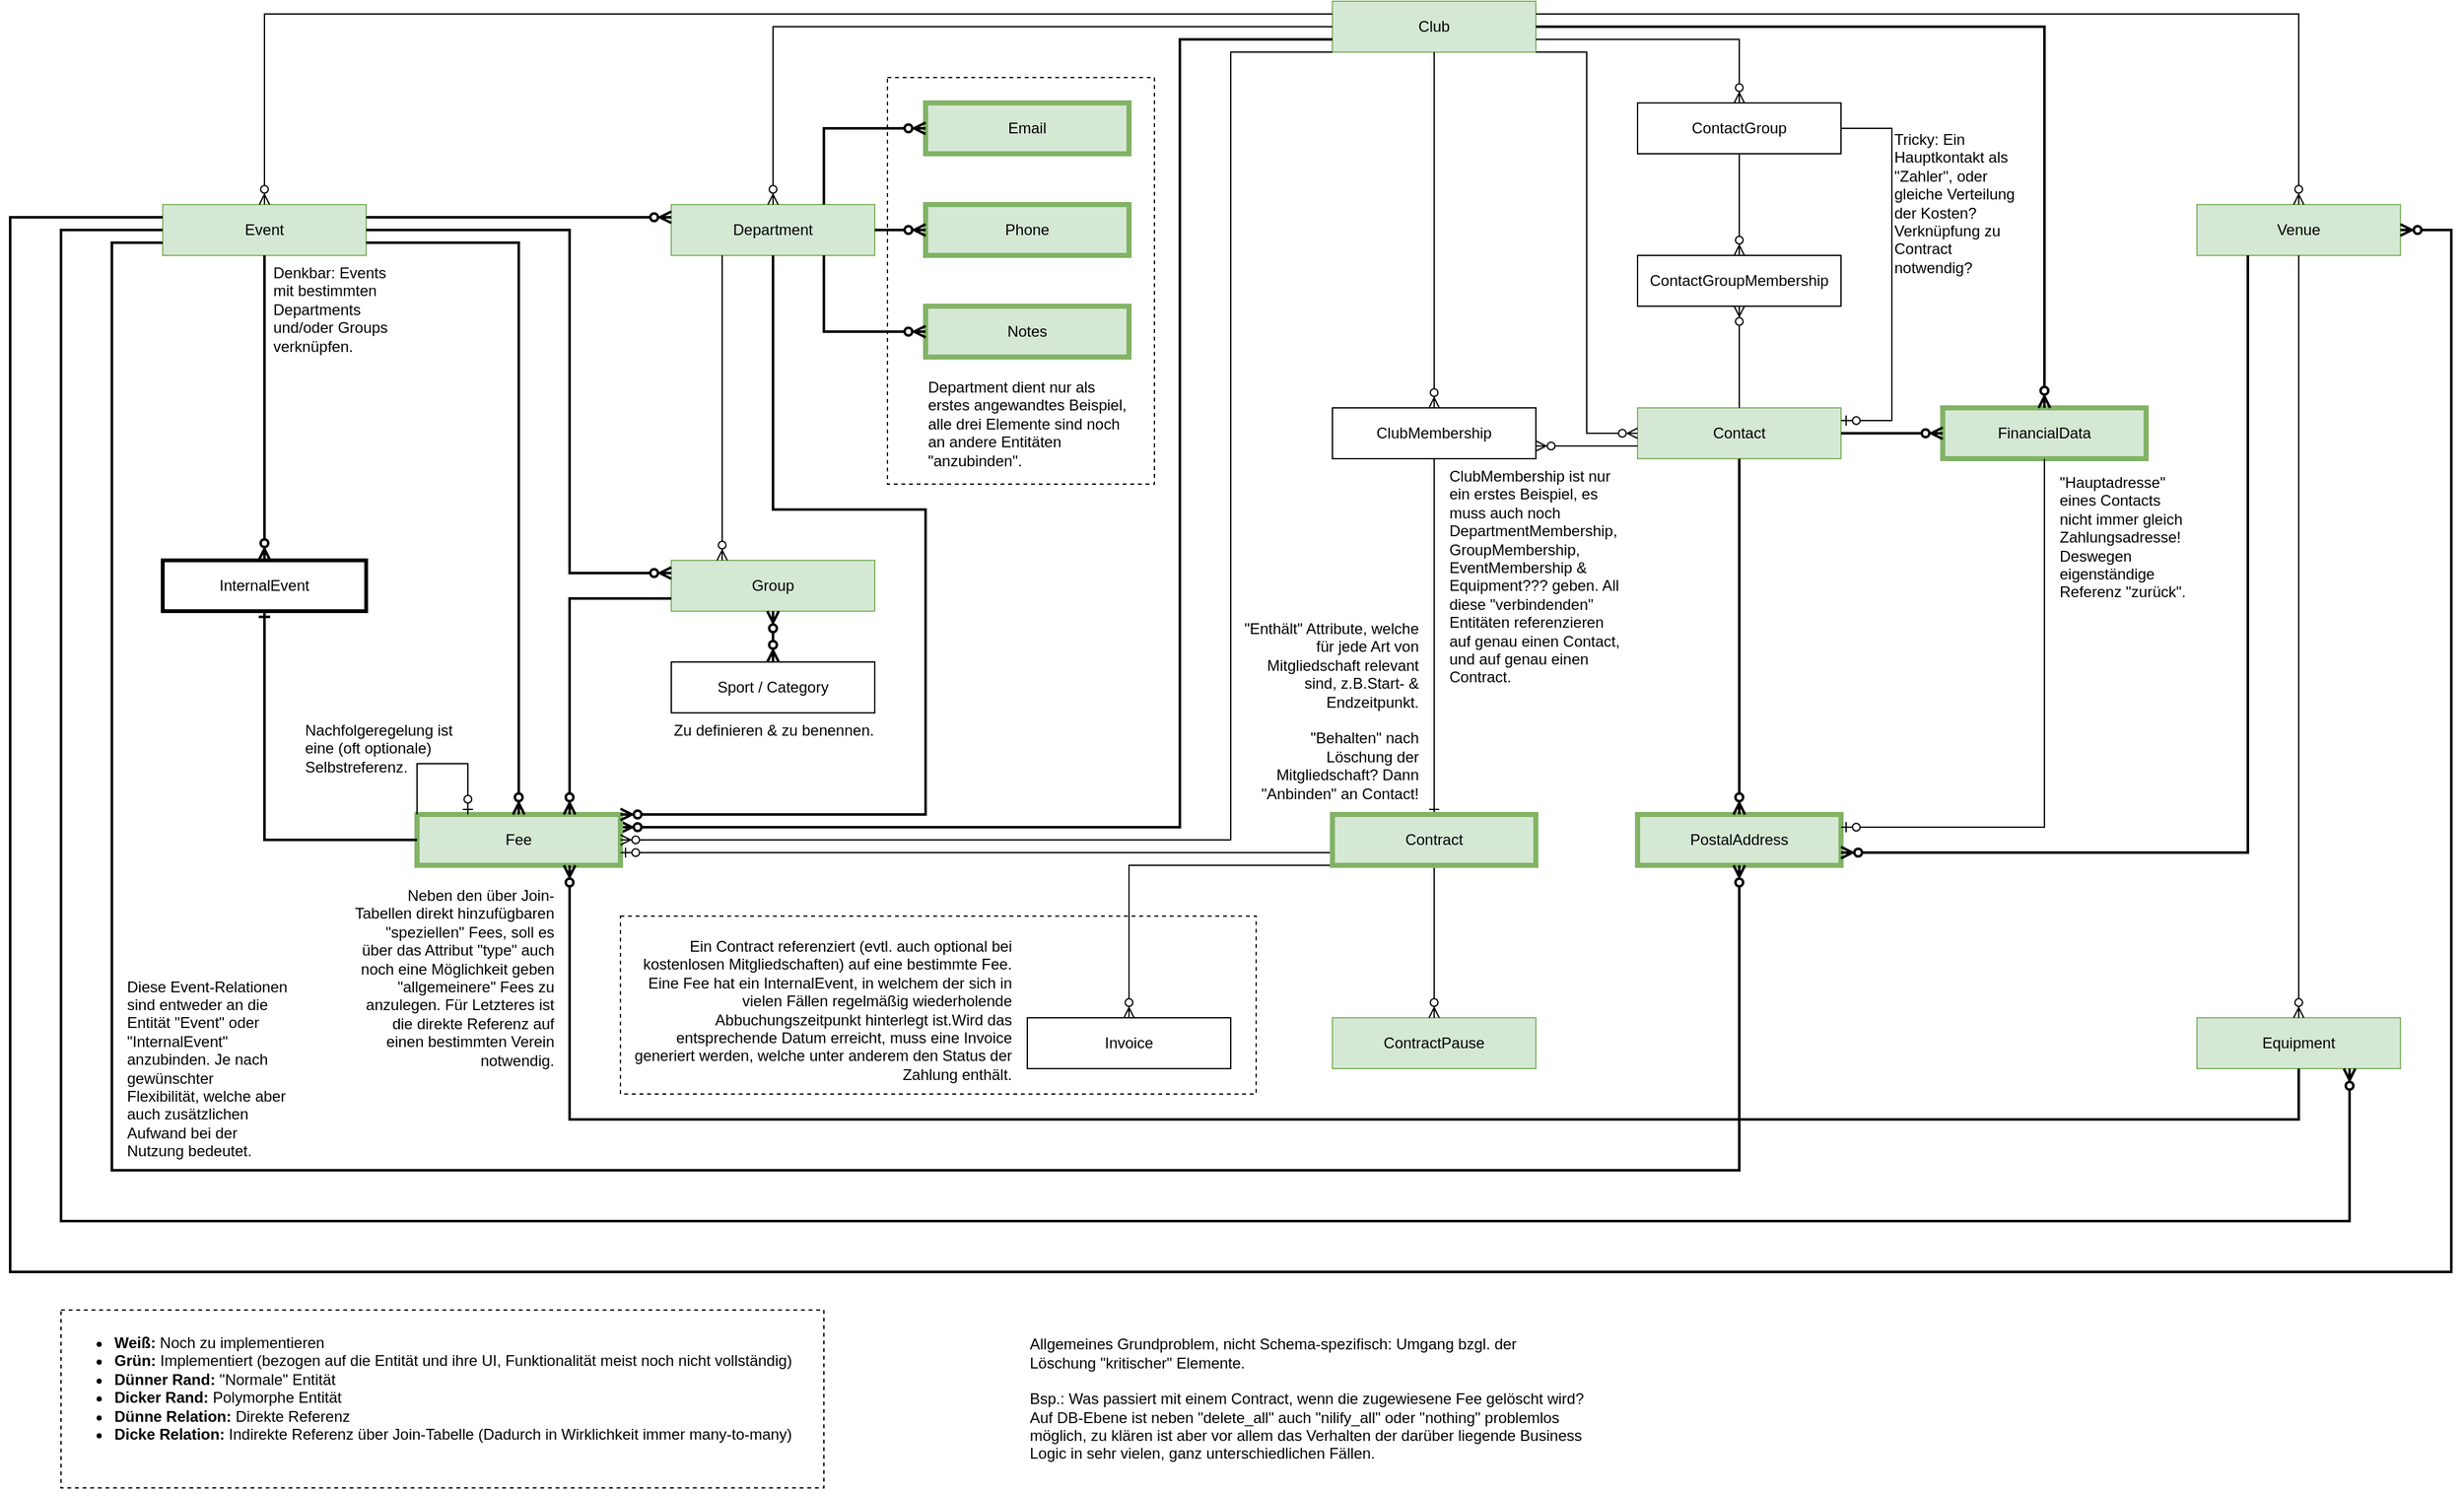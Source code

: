 <mxfile version="20.8.24" type="device"><diagram id="R2lEEEUBdFMjLlhIrx00" name="Page-1"><mxGraphModel dx="2008" dy="1126" grid="1" gridSize="10" guides="1" tooltips="1" connect="1" arrows="1" fold="1" page="1" pageScale="1" pageWidth="2000" pageHeight="1300" math="0" shadow="0" extFonts="Permanent Marker^https://fonts.googleapis.com/css?family=Permanent+Marker"><root><mxCell id="0"/><mxCell id="1" parent="0"/><mxCell id="adw1D3LjFgBgz48n_Hnk-4" value="" style="rounded=0;whiteSpace=wrap;html=1;strokeWidth=1;gradientColor=none;dashed=1;fillColor=none;" vertex="1" parent="1"><mxGeometry x="520" y="760" width="500" height="140" as="geometry"/></mxCell><mxCell id="j2Kdvqe0LNT8tcP4gKoA-37" value="" style="rounded=0;whiteSpace=wrap;html=1;strokeWidth=1;gradientColor=none;dashed=1;fillColor=none;" parent="1" vertex="1"><mxGeometry x="730" y="100" width="210" height="320" as="geometry"/></mxCell><mxCell id="ReGalP86B7sYJw_ER-IG-1" value="&lt;span&gt;Club&lt;/span&gt;" style="whiteSpace=wrap;html=1;align=center;fontStyle=0;fillColor=#d5e8d4;strokeColor=#82b366;" parent="1" vertex="1"><mxGeometry x="1080" y="40" width="160" height="40" as="geometry"/></mxCell><mxCell id="ReGalP86B7sYJw_ER-IG-2" value="&lt;span&gt;Department&lt;/span&gt;" style="whiteSpace=wrap;html=1;align=center;fontStyle=0;fillColor=#d5e8d4;strokeColor=#82b366;" parent="1" vertex="1"><mxGeometry x="560" y="200" width="160" height="40" as="geometry"/></mxCell><mxCell id="ReGalP86B7sYJw_ER-IG-3" value="&lt;span&gt;Group&lt;/span&gt;" style="whiteSpace=wrap;html=1;align=center;fontStyle=0;fillColor=#d5e8d4;strokeColor=#82b366;" parent="1" vertex="1"><mxGeometry x="560" y="480" width="160" height="40" as="geometry"/></mxCell><mxCell id="ReGalP86B7sYJw_ER-IG-5" value="Contact" style="whiteSpace=wrap;html=1;align=center;fontStyle=0;fillColor=#d5e8d4;strokeColor=#82b366;" parent="1" vertex="1"><mxGeometry x="1320" y="360" width="160" height="40" as="geometry"/></mxCell><mxCell id="ReGalP86B7sYJw_ER-IG-14" value="" style="fontSize=12;html=1;endArrow=ERzeroToMany;endFill=1;rounded=0;horizontal=1;entryX=0.5;entryY=0;entryDx=0;entryDy=0;exitX=0;exitY=0.5;exitDx=0;exitDy=0;" parent="1" source="ReGalP86B7sYJw_ER-IG-1" target="ReGalP86B7sYJw_ER-IG-2" edge="1"><mxGeometry width="100" height="100" relative="1" as="geometry"><mxPoint x="1330" y="250" as="sourcePoint"/><mxPoint x="1330" y="370" as="targetPoint"/><Array as="points"><mxPoint x="640" y="60"/></Array></mxGeometry></mxCell><mxCell id="ReGalP86B7sYJw_ER-IG-15" value="" style="fontSize=12;html=1;endArrow=ERzeroToMany;endFill=1;rounded=0;horizontal=1;entryX=0.25;entryY=0;entryDx=0;entryDy=0;exitX=0.25;exitY=1;exitDx=0;exitDy=0;" parent="1" source="ReGalP86B7sYJw_ER-IG-2" target="ReGalP86B7sYJw_ER-IG-3" edge="1"><mxGeometry width="100" height="100" relative="1" as="geometry"><mxPoint x="920" y="580" as="sourcePoint"/><mxPoint x="920" y="700" as="targetPoint"/></mxGeometry></mxCell><mxCell id="ReGalP86B7sYJw_ER-IG-16" value="Sport / Category" style="whiteSpace=wrap;html=1;align=center;fontStyle=0" parent="1" vertex="1"><mxGeometry x="560" y="560" width="160" height="40" as="geometry"/></mxCell><mxCell id="ReGalP86B7sYJw_ER-IG-20" value="&lt;div&gt;ContactGroupMembership&lt;/div&gt;" style="whiteSpace=wrap;html=1;align=center;fontStyle=0;strokeWidth=1;" parent="1" vertex="1"><mxGeometry x="1320" y="240" width="160" height="40" as="geometry"/></mxCell><mxCell id="ReGalP86B7sYJw_ER-IG-23" value="&lt;div&gt;Event&lt;/div&gt;" style="whiteSpace=wrap;html=1;align=center;fontStyle=0;fillColor=#d5e8d4;strokeColor=#82b366;" parent="1" vertex="1"><mxGeometry x="160" y="200" width="160" height="40" as="geometry"/></mxCell><mxCell id="ReGalP86B7sYJw_ER-IG-29" value="Venue" style="whiteSpace=wrap;html=1;align=center;fontStyle=0;fillColor=#d5e8d4;strokeColor=#82b366;" parent="1" vertex="1"><mxGeometry x="1760" y="200" width="160" height="40" as="geometry"/></mxCell><mxCell id="ReGalP86B7sYJw_ER-IG-31" value="" style="fontSize=12;html=1;endArrow=ERzeroToMany;endFill=1;rounded=0;horizontal=1;entryX=0.5;entryY=0;entryDx=0;entryDy=0;exitX=1;exitY=0.25;exitDx=0;exitDy=0;" parent="1" source="ReGalP86B7sYJw_ER-IG-1" target="ReGalP86B7sYJw_ER-IG-29" edge="1"><mxGeometry width="100" height="100" relative="1" as="geometry"><mxPoint x="1470" y="50" as="sourcePoint"/><mxPoint x="970" y="250" as="targetPoint"/><Array as="points"><mxPoint x="1840" y="50"/></Array></mxGeometry></mxCell><mxCell id="ReGalP86B7sYJw_ER-IG-32" value="Equipment" style="whiteSpace=wrap;html=1;align=center;fontStyle=0;fillColor=#d5e8d4;strokeColor=#82b366;" parent="1" vertex="1"><mxGeometry x="1760" y="840" width="160" height="40" as="geometry"/></mxCell><mxCell id="ReGalP86B7sYJw_ER-IG-33" value="" style="fontSize=12;html=1;endArrow=ERzeroToMany;endFill=1;rounded=0;horizontal=1;entryX=0.5;entryY=0;entryDx=0;entryDy=0;exitX=0.5;exitY=1;exitDx=0;exitDy=0;" parent="1" source="ReGalP86B7sYJw_ER-IG-29" target="ReGalP86B7sYJw_ER-IG-32" edge="1"><mxGeometry width="100" height="100" relative="1" as="geometry"><mxPoint x="2840" y="180" as="sourcePoint"/><mxPoint x="2520" y="180" as="targetPoint"/></mxGeometry></mxCell><mxCell id="j2Kdvqe0LNT8tcP4gKoA-1" value="" style="fontSize=12;html=1;endArrow=ERzeroToMany;endFill=1;rounded=0;horizontal=1;entryX=0.5;entryY=0;entryDx=0;entryDy=0;exitX=0;exitY=0.25;exitDx=0;exitDy=0;" parent="1" source="ReGalP86B7sYJw_ER-IG-1" target="ReGalP86B7sYJw_ER-IG-23" edge="1"><mxGeometry width="100" height="100" relative="1" as="geometry"><mxPoint x="690" y="80" as="sourcePoint"/><mxPoint x="530" y="410" as="targetPoint"/><Array as="points"><mxPoint x="240" y="50"/></Array></mxGeometry></mxCell><mxCell id="j2Kdvqe0LNT8tcP4gKoA-2" value="&lt;div&gt;PostalAddress&lt;/div&gt;" style="whiteSpace=wrap;html=1;align=center;fontStyle=0;fillColor=#d5e8d4;strokeColor=#82b366;gradientColor=none;strokeWidth=4;" parent="1" vertex="1"><mxGeometry x="1320" y="680" width="160" height="40" as="geometry"/></mxCell><mxCell id="j2Kdvqe0LNT8tcP4gKoA-3" value="" style="fontSize=12;html=1;endArrow=ERzeroToMany;endFill=1;rounded=0;horizontal=1;entryX=0.5;entryY=0;entryDx=0;entryDy=0;exitX=0.5;exitY=1;exitDx=0;exitDy=0;strokeWidth=2;" parent="1" source="ReGalP86B7sYJw_ER-IG-5" target="j2Kdvqe0LNT8tcP4gKoA-2" edge="1"><mxGeometry width="100" height="100" relative="1" as="geometry"><mxPoint x="1860" y="570" as="sourcePoint"/><mxPoint x="1860" y="690" as="targetPoint"/></mxGeometry></mxCell><mxCell id="j2Kdvqe0LNT8tcP4gKoA-4" value="" style="fontSize=12;html=1;endArrow=ERzeroToMany;endFill=1;rounded=0;horizontal=1;entryX=0;entryY=0.5;entryDx=0;entryDy=0;exitX=1;exitY=1;exitDx=0;exitDy=0;" parent="1" source="ReGalP86B7sYJw_ER-IG-1" target="ReGalP86B7sYJw_ER-IG-5" edge="1"><mxGeometry width="100" height="100" relative="1" as="geometry"><mxPoint x="1470" y="70" as="sourcePoint"/><mxPoint x="1800" y="210" as="targetPoint"/><Array as="points"><mxPoint x="1280" y="80"/><mxPoint x="1280" y="380"/></Array></mxGeometry></mxCell><mxCell id="j2Kdvqe0LNT8tcP4gKoA-6" value="" style="fontSize=12;html=1;endArrow=ERzeroToMany;endFill=1;rounded=0;horizontal=1;entryX=1;entryY=0.75;entryDx=0;entryDy=0;exitX=0.25;exitY=1;exitDx=0;exitDy=0;strokeWidth=2;" parent="1" source="ReGalP86B7sYJw_ER-IG-29" target="j2Kdvqe0LNT8tcP4gKoA-2" edge="1"><mxGeometry width="100" height="100" relative="1" as="geometry"><mxPoint x="2000" y="410" as="sourcePoint"/><mxPoint x="1560" y="710" as="targetPoint"/><Array as="points"><mxPoint x="1800" y="710"/></Array></mxGeometry></mxCell><mxCell id="j2Kdvqe0LNT8tcP4gKoA-7" value="FinancialData" style="whiteSpace=wrap;html=1;align=center;fontStyle=0;fillColor=#d5e8d4;strokeColor=#82b366;gradientColor=none;strokeWidth=4;" parent="1" vertex="1"><mxGeometry x="1560" y="360" width="160" height="40" as="geometry"/></mxCell><mxCell id="j2Kdvqe0LNT8tcP4gKoA-8" value="" style="fontSize=12;html=1;endArrow=ERzeroToMany;endFill=1;rounded=0;horizontal=1;entryX=0;entryY=0.5;entryDx=0;entryDy=0;exitX=1;exitY=0.5;exitDx=0;exitDy=0;strokeWidth=2;" parent="1" source="ReGalP86B7sYJw_ER-IG-5" target="j2Kdvqe0LNT8tcP4gKoA-7" edge="1"><mxGeometry width="100" height="100" relative="1" as="geometry"><mxPoint x="1970" y="210" as="sourcePoint"/><mxPoint x="1970" y="530" as="targetPoint"/></mxGeometry></mxCell><mxCell id="j2Kdvqe0LNT8tcP4gKoA-9" value="" style="fontSize=12;html=1;endArrow=ERzeroToMany;endFill=1;rounded=0;horizontal=1;exitX=1;exitY=0.5;exitDx=0;exitDy=0;strokeWidth=2;entryX=0.5;entryY=0;entryDx=0;entryDy=0;" parent="1" source="ReGalP86B7sYJw_ER-IG-1" target="j2Kdvqe0LNT8tcP4gKoA-7" edge="1"><mxGeometry width="100" height="100" relative="1" as="geometry"><mxPoint x="1200" y="410" as="sourcePoint"/><mxPoint x="1930" y="140" as="targetPoint"/><Array as="points"><mxPoint x="1640" y="60"/></Array></mxGeometry></mxCell><mxCell id="j2Kdvqe0LNT8tcP4gKoA-10" value="" style="fontSize=12;html=1;endArrow=ERzeroToOne;endFill=1;rounded=0;entryX=1;entryY=0.25;entryDx=0;entryDy=0;exitX=0.5;exitY=1;exitDx=0;exitDy=0;" parent="1" source="j2Kdvqe0LNT8tcP4gKoA-7" target="j2Kdvqe0LNT8tcP4gKoA-2" edge="1"><mxGeometry width="100" height="100" relative="1" as="geometry"><mxPoint x="1360" y="490" as="sourcePoint"/><mxPoint x="1560" y="690" as="targetPoint"/><Array as="points"><mxPoint x="1640" y="690"/></Array></mxGeometry></mxCell><mxCell id="j2Kdvqe0LNT8tcP4gKoA-13" value="&lt;div&gt;InternalEvent&lt;/div&gt;" style="whiteSpace=wrap;html=1;align=center;fontStyle=0;strokeWidth=3;" parent="1" vertex="1"><mxGeometry x="160" y="480" width="160" height="40" as="geometry"/></mxCell><mxCell id="j2Kdvqe0LNT8tcP4gKoA-14" value="" style="fontSize=12;html=1;endArrow=ERzeroToMany;endFill=1;rounded=0;horizontal=1;entryX=0.5;entryY=0;entryDx=0;entryDy=0;exitX=0.5;exitY=1;exitDx=0;exitDy=0;strokeWidth=2;startArrow=none;startFill=0;" parent="1" source="ReGalP86B7sYJw_ER-IG-23" target="j2Kdvqe0LNT8tcP4gKoA-13" edge="1"><mxGeometry width="100" height="100" relative="1" as="geometry"><mxPoint x="570" y="250" as="sourcePoint"/><mxPoint x="570" y="810" as="targetPoint"/></mxGeometry></mxCell><mxCell id="j2Kdvqe0LNT8tcP4gKoA-15" value="" style="fontSize=12;html=1;endArrow=ERzeroToMany;endFill=1;rounded=0;horizontal=1;exitX=0;exitY=0.75;exitDx=0;exitDy=0;entryX=1;entryY=0.25;entryDx=0;entryDy=0;strokeWidth=2;" parent="1" source="ReGalP86B7sYJw_ER-IG-1" target="j2Kdvqe0LNT8tcP4gKoA-16" edge="1"><mxGeometry width="100" height="100" relative="1" as="geometry"><mxPoint x="520" y="150" as="sourcePoint"/><mxPoint x="480" y="290" as="targetPoint"/><Array as="points"><mxPoint x="960" y="70"/><mxPoint x="960" y="690"/></Array></mxGeometry></mxCell><mxCell id="j2Kdvqe0LNT8tcP4gKoA-16" value="Fee" style="whiteSpace=wrap;html=1;align=center;fontStyle=0;fillColor=#d5e8d4;strokeColor=#82b366;gradientColor=none;strokeWidth=4;" parent="1" vertex="1"><mxGeometry x="360" y="680" width="160" height="40" as="geometry"/></mxCell><mxCell id="j2Kdvqe0LNT8tcP4gKoA-17" value="" style="fontSize=12;html=1;endArrow=ERzeroToMany;endFill=1;rounded=0;horizontal=1;exitX=0.5;exitY=1;exitDx=0;exitDy=0;strokeWidth=2;entryX=1;entryY=0;entryDx=0;entryDy=0;" parent="1" source="ReGalP86B7sYJw_ER-IG-2" target="j2Kdvqe0LNT8tcP4gKoA-16" edge="1"><mxGeometry width="100" height="100" relative="1" as="geometry"><mxPoint x="730" y="70" as="sourcePoint"/><mxPoint x="480" y="600" as="targetPoint"/><Array as="points"><mxPoint x="640" y="440"/><mxPoint x="760" y="440"/><mxPoint x="760" y="680"/></Array></mxGeometry></mxCell><mxCell id="j2Kdvqe0LNT8tcP4gKoA-18" value="" style="fontSize=12;html=1;endArrow=ERzeroToMany;endFill=1;rounded=0;horizontal=1;exitX=1;exitY=0.75;exitDx=0;exitDy=0;entryX=0.5;entryY=0;entryDx=0;entryDy=0;strokeWidth=2;" parent="1" source="ReGalP86B7sYJw_ER-IG-23" target="j2Kdvqe0LNT8tcP4gKoA-16" edge="1"><mxGeometry width="100" height="100" relative="1" as="geometry"><mxPoint x="360" y="220" as="sourcePoint"/><mxPoint x="400" y="350" as="targetPoint"/><Array as="points"><mxPoint x="440" y="230"/></Array></mxGeometry></mxCell><mxCell id="j2Kdvqe0LNT8tcP4gKoA-19" value="" style="fontSize=12;html=1;endArrow=ERzeroToMany;endFill=1;rounded=0;horizontal=1;exitX=0.5;exitY=1;exitDx=0;exitDy=0;strokeWidth=2;entryX=0.75;entryY=1;entryDx=0;entryDy=0;" parent="1" source="ReGalP86B7sYJw_ER-IG-32" target="j2Kdvqe0LNT8tcP4gKoA-16" edge="1"><mxGeometry width="100" height="100" relative="1" as="geometry"><mxPoint x="930" y="860" as="sourcePoint"/><mxPoint x="460" y="620" as="targetPoint"/><Array as="points"><mxPoint x="1840" y="920"/><mxPoint x="480" y="920"/></Array></mxGeometry></mxCell><mxCell id="j2Kdvqe0LNT8tcP4gKoA-20" value="" style="fontSize=12;html=1;endArrow=ERone;endFill=1;rounded=0;strokeWidth=2;exitX=0;exitY=0.5;exitDx=0;exitDy=0;entryX=0.5;entryY=1;entryDx=0;entryDy=0;" parent="1" source="j2Kdvqe0LNT8tcP4gKoA-16" target="j2Kdvqe0LNT8tcP4gKoA-13" edge="1"><mxGeometry width="100" height="100" relative="1" as="geometry"><mxPoint x="340" y="660" as="sourcePoint"/><mxPoint x="230" y="460" as="targetPoint"/><Array as="points"><mxPoint x="240" y="700"/></Array></mxGeometry></mxCell><mxCell id="j2Kdvqe0LNT8tcP4gKoA-22" value="&lt;div&gt;Phone&lt;/div&gt;" style="whiteSpace=wrap;html=1;align=center;fontStyle=0;fillColor=#d5e8d4;strokeColor=#82b366;gradientColor=none;strokeWidth=4;" parent="1" vertex="1"><mxGeometry x="760" y="200" width="160" height="40" as="geometry"/></mxCell><mxCell id="j2Kdvqe0LNT8tcP4gKoA-23" value="Email" style="whiteSpace=wrap;html=1;align=center;fontStyle=0;fillColor=#d5e8d4;strokeColor=#82b366;gradientColor=none;strokeWidth=4;" parent="1" vertex="1"><mxGeometry x="760" y="120" width="160" height="40" as="geometry"/></mxCell><mxCell id="j2Kdvqe0LNT8tcP4gKoA-24" value="Notes" style="whiteSpace=wrap;html=1;align=center;fontStyle=0;fillColor=#d5e8d4;strokeColor=#82b366;gradientColor=none;strokeWidth=4;" parent="1" vertex="1"><mxGeometry x="760" y="280" width="160" height="40" as="geometry"/></mxCell><mxCell id="j2Kdvqe0LNT8tcP4gKoA-25" value="Invoice" style="whiteSpace=wrap;html=1;align=center;fontStyle=0" parent="1" vertex="1"><mxGeometry x="840" y="840" width="160" height="40" as="geometry"/></mxCell><mxCell id="j2Kdvqe0LNT8tcP4gKoA-26" value="" style="fontSize=12;html=1;endArrow=ERzeroToMany;endFill=1;rounded=0;horizontal=1;exitX=0.75;exitY=0;exitDx=0;exitDy=0;entryX=0;entryY=0.5;entryDx=0;entryDy=0;strokeWidth=2;" parent="1" source="ReGalP86B7sYJw_ER-IG-2" target="j2Kdvqe0LNT8tcP4gKoA-23" edge="1"><mxGeometry width="100" height="100" relative="1" as="geometry"><mxPoint x="880" y="380" as="sourcePoint"/><mxPoint x="840" y="520" as="targetPoint"/><Array as="points"><mxPoint x="680" y="140"/></Array></mxGeometry></mxCell><mxCell id="j2Kdvqe0LNT8tcP4gKoA-27" value="" style="fontSize=12;html=1;endArrow=ERzeroToMany;endFill=1;rounded=0;horizontal=1;exitX=1;exitY=0.5;exitDx=0;exitDy=0;entryX=0;entryY=0.5;entryDx=0;entryDy=0;strokeWidth=2;" parent="1" source="ReGalP86B7sYJw_ER-IG-2" target="j2Kdvqe0LNT8tcP4gKoA-22" edge="1"><mxGeometry width="100" height="100" relative="1" as="geometry"><mxPoint x="690" y="210" as="sourcePoint"/><mxPoint x="770" y="150" as="targetPoint"/></mxGeometry></mxCell><mxCell id="j2Kdvqe0LNT8tcP4gKoA-28" value="" style="fontSize=12;html=1;endArrow=ERzeroToMany;endFill=1;rounded=0;horizontal=1;exitX=0.75;exitY=1;exitDx=0;exitDy=0;entryX=0;entryY=0.5;entryDx=0;entryDy=0;strokeWidth=2;" parent="1" source="ReGalP86B7sYJw_ER-IG-2" target="j2Kdvqe0LNT8tcP4gKoA-24" edge="1"><mxGeometry width="100" height="100" relative="1" as="geometry"><mxPoint x="670" y="390" as="sourcePoint"/><mxPoint x="750" y="330" as="targetPoint"/><Array as="points"><mxPoint x="680" y="300"/></Array></mxGeometry></mxCell><mxCell id="j2Kdvqe0LNT8tcP4gKoA-29" value="" style="fontSize=12;html=1;endArrow=ERzeroToMany;endFill=1;rounded=0;horizontal=1;entryX=0.5;entryY=0;entryDx=0;entryDy=0;exitX=0;exitY=1;exitDx=0;exitDy=0;" parent="1" source="ReGalP86B7sYJw_ER-IG-40" target="j2Kdvqe0LNT8tcP4gKoA-25" edge="1"><mxGeometry width="100" height="100" relative="1" as="geometry"><mxPoint x="870" y="740" as="sourcePoint"/><mxPoint x="1430" y="1190" as="targetPoint"/><Array as="points"><mxPoint x="920" y="720"/></Array></mxGeometry></mxCell><mxCell id="j2Kdvqe0LNT8tcP4gKoA-30" value="&lt;div&gt;ClubMembership&lt;/div&gt;" style="whiteSpace=wrap;html=1;align=center;fontStyle=0" parent="1" vertex="1"><mxGeometry x="1080" y="360" width="160" height="40" as="geometry"/></mxCell><mxCell id="j2Kdvqe0LNT8tcP4gKoA-32" value="" style="fontSize=12;html=1;endArrow=ERzeroToMany;endFill=1;rounded=0;horizontal=1;entryX=0.5;entryY=0;entryDx=0;entryDy=0;exitX=0.5;exitY=1;exitDx=0;exitDy=0;" parent="1" source="ReGalP86B7sYJw_ER-IG-1" target="j2Kdvqe0LNT8tcP4gKoA-30" edge="1"><mxGeometry width="100" height="100" relative="1" as="geometry"><mxPoint x="1180" y="160" as="sourcePoint"/><mxPoint x="1340" y="290" as="targetPoint"/></mxGeometry></mxCell><mxCell id="j2Kdvqe0LNT8tcP4gKoA-33" value="" style="fontSize=12;html=1;endArrow=ERzeroToMany;endFill=1;rounded=0;horizontal=1;exitX=0;exitY=0.75;exitDx=0;exitDy=0;entryX=1;entryY=0.75;entryDx=0;entryDy=0;" parent="1" source="ReGalP86B7sYJw_ER-IG-5" target="j2Kdvqe0LNT8tcP4gKoA-30" edge="1"><mxGeometry width="100" height="100" relative="1" as="geometry"><mxPoint x="1360" y="390" as="sourcePoint"/><mxPoint x="1260" y="230" as="targetPoint"/></mxGeometry></mxCell><mxCell id="j2Kdvqe0LNT8tcP4gKoA-35" value="" style="fontSize=12;html=1;endArrow=ERzeroToOne;endFill=1;rounded=0;strokeWidth=1;entryX=1;entryY=0.75;entryDx=0;entryDy=0;exitX=0;exitY=0.75;exitDx=0;exitDy=0;" parent="1" source="ReGalP86B7sYJw_ER-IG-40" target="j2Kdvqe0LNT8tcP4gKoA-16" edge="1"><mxGeometry width="100" height="100" relative="1" as="geometry"><mxPoint x="900" y="960" as="sourcePoint"/><mxPoint x="560" y="700" as="targetPoint"/></mxGeometry></mxCell><mxCell id="j2Kdvqe0LNT8tcP4gKoA-38" value="Department dient nur als erstes angewandtes Beispiel, alle drei Elemente sind noch an andere Entitäten &quot;anzubinden&quot;." style="text;html=1;strokeColor=none;fillColor=none;align=left;verticalAlign=top;whiteSpace=wrap;rounded=0;" parent="1" vertex="1"><mxGeometry x="760" y="330" width="160" height="80" as="geometry"/></mxCell><mxCell id="j2Kdvqe0LNT8tcP4gKoA-40" value="" style="fontSize=12;html=1;endArrow=ERone;endFill=1;rounded=0;strokeWidth=1;exitX=0.5;exitY=1;exitDx=0;exitDy=0;entryX=0.5;entryY=0;entryDx=0;entryDy=0;" parent="1" source="j2Kdvqe0LNT8tcP4gKoA-30" target="ReGalP86B7sYJw_ER-IG-40" edge="1"><mxGeometry width="100" height="100" relative="1" as="geometry"><mxPoint x="1090" y="480" as="sourcePoint"/><mxPoint x="1140" y="470" as="targetPoint"/></mxGeometry></mxCell><mxCell id="j2Kdvqe0LNT8tcP4gKoA-42" value="&lt;div&gt;ContactGroup&lt;/div&gt;" style="whiteSpace=wrap;html=1;align=center;fontStyle=0;strokeWidth=1;" parent="1" vertex="1"><mxGeometry x="1320" y="120" width="160" height="40" as="geometry"/></mxCell><mxCell id="j2Kdvqe0LNT8tcP4gKoA-43" value="" style="fontSize=12;html=1;endArrow=ERzeroToMany;endFill=1;rounded=0;horizontal=1;entryX=0.5;entryY=1;entryDx=0;entryDy=0;exitX=0.5;exitY=0;exitDx=0;exitDy=0;" parent="1" source="ReGalP86B7sYJw_ER-IG-5" target="ReGalP86B7sYJw_ER-IG-20" edge="1"><mxGeometry width="100" height="100" relative="1" as="geometry"><mxPoint x="1930" y="230" as="sourcePoint"/><mxPoint x="2020" y="450" as="targetPoint"/></mxGeometry></mxCell><mxCell id="j2Kdvqe0LNT8tcP4gKoA-44" value="" style="fontSize=12;html=1;endArrow=ERzeroToMany;endFill=1;rounded=0;horizontal=1;entryX=0.5;entryY=0;entryDx=0;entryDy=0;exitX=0.5;exitY=1;exitDx=0;exitDy=0;" parent="1" source="j2Kdvqe0LNT8tcP4gKoA-42" target="ReGalP86B7sYJw_ER-IG-20" edge="1"><mxGeometry width="100" height="100" relative="1" as="geometry"><mxPoint x="1470" y="470" as="sourcePoint"/><mxPoint x="1510" y="600" as="targetPoint"/></mxGeometry></mxCell><mxCell id="j2Kdvqe0LNT8tcP4gKoA-47" value="ClubMembership ist nur ein erstes Beispiel, es muss auch noch DepartmentMembership, GroupMembership, EventMembership &amp;amp; Equipment??? geben. All diese &quot;verbindenden&quot; Entitäten referenzieren auf genau einen Contact, und auf genau einen Contract." style="text;html=1;strokeColor=none;fillColor=none;align=left;verticalAlign=top;whiteSpace=wrap;rounded=0;" parent="1" vertex="1"><mxGeometry x="1170" y="400" width="140" height="190" as="geometry"/></mxCell><mxCell id="j2Kdvqe0LNT8tcP4gKoA-48" value="" style="fontSize=12;html=1;endArrow=ERzeroToMany;endFill=0;rounded=0;strokeWidth=2;entryX=1;entryY=0.5;entryDx=0;entryDy=0;exitX=0;exitY=0.25;exitDx=0;exitDy=0;" parent="1" source="ReGalP86B7sYJw_ER-IG-23" target="ReGalP86B7sYJw_ER-IG-29" edge="1"><mxGeometry width="100" height="100" relative="1" as="geometry"><mxPoint x="121" y="80" as="sourcePoint"/><mxPoint x="420" y="820" as="targetPoint"/><Array as="points"><mxPoint x="40" y="210"/><mxPoint x="40" y="1040"/><mxPoint x="1960" y="1040"/><mxPoint x="1960" y="220"/></Array></mxGeometry></mxCell><mxCell id="j2Kdvqe0LNT8tcP4gKoA-49" value="" style="fontSize=12;html=1;endArrow=ERzeroToMany;endFill=0;rounded=0;strokeWidth=2;entryX=0.75;entryY=1;entryDx=0;entryDy=0;exitX=0;exitY=0.5;exitDx=0;exitDy=0;" parent="1" source="ReGalP86B7sYJw_ER-IG-23" target="ReGalP86B7sYJw_ER-IG-32" edge="1"><mxGeometry width="100" height="100" relative="1" as="geometry"><mxPoint x="170" y="220" as="sourcePoint"/><mxPoint x="1930" y="230" as="targetPoint"/><Array as="points"><mxPoint x="80" y="220"/><mxPoint x="80" y="1000"/><mxPoint x="1880" y="1000"/></Array></mxGeometry></mxCell><mxCell id="j2Kdvqe0LNT8tcP4gKoA-50" value="" style="fontSize=12;html=1;endArrow=ERzeroToMany;endFill=1;rounded=0;horizontal=1;exitX=0.5;exitY=1;exitDx=0;exitDy=0;entryX=0.5;entryY=0;entryDx=0;entryDy=0;strokeWidth=2;startArrow=ERzeroToMany;startFill=0;" parent="1" source="ReGalP86B7sYJw_ER-IG-3" target="ReGalP86B7sYJw_ER-IG-16" edge="1"><mxGeometry width="100" height="100" relative="1" as="geometry"><mxPoint x="760" y="450" as="sourcePoint"/><mxPoint x="800" y="450" as="targetPoint"/></mxGeometry></mxCell><mxCell id="j2Kdvqe0LNT8tcP4gKoA-53" value="Zu definieren &amp;amp; zu benennen." style="text;html=1;strokeColor=none;fillColor=none;align=left;verticalAlign=top;whiteSpace=wrap;rounded=0;" parent="1" vertex="1"><mxGeometry x="560" y="600" width="160" height="30" as="geometry"/></mxCell><mxCell id="j2Kdvqe0LNT8tcP4gKoA-54" value="Neben den über Join-Tabellen direkt hinzufügbaren &quot;speziellen&quot; Fees, soll es über das Attribut &quot;type&quot; auch noch eine Möglichkeit geben &quot;allgemeinere&quot; Fees zu anzulegen. Für Letzteres ist die direkte Referenz auf einen bestimmten Verein notwendig." style="text;html=1;strokeColor=none;fillColor=none;align=right;verticalAlign=top;whiteSpace=wrap;rounded=0;" parent="1" vertex="1"><mxGeometry x="310" y="730" width="160" height="160" as="geometry"/></mxCell><mxCell id="j2Kdvqe0LNT8tcP4gKoA-55" value="&lt;div&gt;Ein Contract referenziert (evtl. auch optional bei kostenlosen Mitgliedschaften) auf eine bestimmte Fee. Eine Fee hat ein InternalEvent, in welchem der sich in vielen Fällen regelmäßig wiederholende Abbuchungszeitpunkt hinterlegt ist.Wird das entsprechende Datum erreicht, muss eine Invoice generiert werden, welche unter anderem den Status der Zahlung enthält.&lt;/div&gt;" style="text;html=1;strokeColor=none;fillColor=none;align=right;verticalAlign=top;whiteSpace=wrap;rounded=0;" parent="1" vertex="1"><mxGeometry x="530" y="770" width="300" height="120" as="geometry"/></mxCell><mxCell id="j2Kdvqe0LNT8tcP4gKoA-56" value="&lt;div&gt;&quot;Enthält&quot; Attribute, welche für jede Art von Mitgliedschaft relevant sind, z.B.Start- &amp;amp; Endzeitpunkt.&lt;/div&gt;&lt;div&gt;&lt;br&gt;&lt;/div&gt;&lt;div&gt;&quot;Behalten&quot; nach Löschung der Mitgliedschaft? Dann &quot;Anbinden&quot; an Contact!&lt;br&gt;&lt;/div&gt;" style="text;html=1;strokeColor=none;fillColor=none;align=right;verticalAlign=top;whiteSpace=wrap;rounded=0;" parent="1" vertex="1"><mxGeometry x="1010" y="520" width="140" height="150" as="geometry"/></mxCell><mxCell id="j2Kdvqe0LNT8tcP4gKoA-60" value="" style="fontSize=12;html=1;endArrow=ERzeroToMany;endFill=1;rounded=0;horizontal=1;entryX=1;entryY=0.5;entryDx=0;entryDy=0;exitX=0;exitY=1;exitDx=0;exitDy=0;" parent="1" source="ReGalP86B7sYJw_ER-IG-1" target="j2Kdvqe0LNT8tcP4gKoA-16" edge="1"><mxGeometry width="100" height="100" relative="1" as="geometry"><mxPoint x="840" y="470" as="sourcePoint"/><mxPoint x="480" y="590" as="targetPoint"/><Array as="points"><mxPoint x="1000" y="80"/><mxPoint x="1000" y="700"/></Array></mxGeometry></mxCell><mxCell id="j2Kdvqe0LNT8tcP4gKoA-61" value="" style="fontSize=12;html=1;endArrow=ERzeroToMany;endFill=1;rounded=0;horizontal=1;exitX=0;exitY=0.75;exitDx=0;exitDy=0;strokeWidth=2;entryX=0.75;entryY=0;entryDx=0;entryDy=0;" parent="1" source="ReGalP86B7sYJw_ER-IG-3" target="j2Kdvqe0LNT8tcP4gKoA-16" edge="1"><mxGeometry width="100" height="100" relative="1" as="geometry"><mxPoint x="570" y="230" as="sourcePoint"/><mxPoint x="620" y="650" as="targetPoint"/><Array as="points"><mxPoint x="480" y="510"/></Array></mxGeometry></mxCell><mxCell id="j2Kdvqe0LNT8tcP4gKoA-62" value="&lt;ul&gt;&lt;li&gt;&lt;b&gt;Weiß:&lt;/b&gt; Noch zu implementieren&lt;br&gt;&lt;/li&gt;&lt;li&gt;&lt;b&gt;Grün:&lt;/b&gt; Implementiert (bezogen auf die Entität und ihre UI, Funktionalität meist noch nicht vollständig)&lt;br&gt;&lt;/li&gt;&lt;li&gt;&lt;b&gt;Dünner Rand:&lt;/b&gt; &quot;Normale&quot; Entität&lt;/li&gt;&lt;li&gt;&lt;b&gt;Dicker Rand:&lt;/b&gt; Polymorphe Entität&lt;br&gt;&lt;/li&gt;&lt;li&gt;&lt;b&gt;Dünne Relation:&lt;/b&gt; Direkte Referenz&lt;/li&gt;&lt;li&gt;&lt;b&gt;Dicke Relation:&lt;/b&gt; Indirekte Referenz über Join-Tabelle (Dadurch in Wirklichkeit immer many-to-many)&lt;/li&gt;&lt;/ul&gt;" style="text;strokeColor=default;fillColor=none;html=1;whiteSpace=wrap;verticalAlign=top;overflow=hidden;dashed=1;" parent="1" vertex="1"><mxGeometry x="80" y="1070" width="600" height="140" as="geometry"/></mxCell><mxCell id="j2Kdvqe0LNT8tcP4gKoA-63" value="Diese Event-Relationen sind entweder an die Entität &quot;Event&quot; oder &quot;InternalEvent&quot; anzubinden. Je nach gewünschter Flexibilität, welche aber auch zusätzlichen Aufwand bei der Nutzung bedeutet." style="text;html=1;strokeColor=none;fillColor=none;align=left;verticalAlign=middle;whiteSpace=wrap;rounded=0;" parent="1" vertex="1"><mxGeometry x="130" y="860" width="130" height="40" as="geometry"/></mxCell><mxCell id="j2Kdvqe0LNT8tcP4gKoA-65" value="" style="fontSize=12;html=1;endArrow=ERzeroToOne;endFill=1;rounded=0;entryX=1;entryY=0.25;entryDx=0;entryDy=0;exitX=1;exitY=0.5;exitDx=0;exitDy=0;" parent="1" source="j2Kdvqe0LNT8tcP4gKoA-42" target="ReGalP86B7sYJw_ER-IG-5" edge="1"><mxGeometry width="100" height="100" relative="1" as="geometry"><mxPoint x="2140" y="410" as="sourcePoint"/><mxPoint x="1900" y="700" as="targetPoint"/><Array as="points"><mxPoint x="1520" y="140"/><mxPoint x="1520" y="370"/></Array></mxGeometry></mxCell><mxCell id="j2Kdvqe0LNT8tcP4gKoA-66" value="&lt;div&gt;Tricky: Ein Hauptkontakt als &quot;Zahler&quot;, oder gleiche Verteilung der Kosten?&lt;/div&gt;&lt;div&gt;Verknüpfung zu Contract notwendig?&lt;br&gt;&lt;/div&gt;" style="text;html=1;strokeColor=none;fillColor=none;align=left;verticalAlign=top;whiteSpace=wrap;rounded=0;" parent="1" vertex="1"><mxGeometry x="1520" y="135" width="100" height="105" as="geometry"/></mxCell><mxCell id="j2Kdvqe0LNT8tcP4gKoA-67" value="&quot;Hauptadresse&quot; eines Contacts nicht immer gleich Zahlungsadresse! Deswegen eigenständige Referenz &quot;zurück&quot;." style="text;html=1;strokeColor=none;fillColor=none;align=left;verticalAlign=top;whiteSpace=wrap;rounded=0;" parent="1" vertex="1"><mxGeometry x="1650" y="405" width="110" height="115" as="geometry"/></mxCell><mxCell id="j2Kdvqe0LNT8tcP4gKoA-68" value="ContractPause " style="whiteSpace=wrap;html=1;align=center;fontStyle=0;fillColor=#d5e8d4;strokeColor=#82b366;" parent="1" vertex="1"><mxGeometry x="1080" y="840" width="160" height="40" as="geometry"/></mxCell><mxCell id="j2Kdvqe0LNT8tcP4gKoA-70" value="" style="fontSize=12;html=1;endArrow=ERzeroToMany;endFill=1;rounded=0;horizontal=1;entryX=0.5;entryY=0;entryDx=0;entryDy=0;exitX=0.5;exitY=1;exitDx=0;exitDy=0;" parent="1" source="ReGalP86B7sYJw_ER-IG-40" target="j2Kdvqe0LNT8tcP4gKoA-68" edge="1"><mxGeometry width="100" height="100" relative="1" as="geometry"><mxPoint x="960" y="730" as="sourcePoint"/><mxPoint x="960" y="850" as="targetPoint"/></mxGeometry></mxCell><mxCell id="j2Kdvqe0LNT8tcP4gKoA-72" value="" style="fontSize=12;html=1;endArrow=ERzeroToOne;endFill=1;rounded=0;strokeWidth=1;entryX=0.25;entryY=0;entryDx=0;entryDy=0;exitX=0;exitY=0;exitDx=0;exitDy=0;" parent="1" source="j2Kdvqe0LNT8tcP4gKoA-16" target="j2Kdvqe0LNT8tcP4gKoA-16" edge="1"><mxGeometry width="100" height="100" relative="1" as="geometry"><mxPoint x="550" y="839" as="sourcePoint"/><mxPoint x="70" y="839" as="targetPoint"/><Array as="points"><mxPoint x="360" y="640"/><mxPoint x="400" y="640"/></Array></mxGeometry></mxCell><mxCell id="j2Kdvqe0LNT8tcP4gKoA-73" value="Nachfolgeregelung ist eine (oft optionale) Selbstreferenz." style="text;html=1;strokeColor=none;fillColor=none;align=left;verticalAlign=top;whiteSpace=wrap;rounded=0;" parent="1" vertex="1"><mxGeometry x="270" y="600" width="120" height="60" as="geometry"/></mxCell><mxCell id="j2Kdvqe0LNT8tcP4gKoA-74" value="&lt;div&gt;Allgemeines Grundproblem, nicht Schema-spezifisch: Umgang bzgl. der Löschung &quot;kritischer&quot; Elemente.&lt;/div&gt;&lt;div&gt;&lt;br&gt;&lt;/div&gt;&lt;div&gt;Bsp.: Was passiert mit einem Contract, wenn die zugewiesene Fee gelöscht wird? Auf DB-Ebene ist neben &quot;delete_all&quot; auch &quot;nilify_all&quot; oder &quot;nothing&quot; problemlos möglich, zu klären ist aber vor allem das Verhalten der darüber liegende Business Logic in sehr vielen, ganz unterschiedlichen Fällen.&lt;br&gt;&lt;/div&gt;" style="text;html=1;strokeColor=none;fillColor=none;align=left;verticalAlign=middle;whiteSpace=wrap;rounded=0;" parent="1" vertex="1"><mxGeometry x="840" y="1080" width="440" height="120" as="geometry"/></mxCell><mxCell id="j2Kdvqe0LNT8tcP4gKoA-81" value="Denkbar: Events mit bestimmten Departments und/oder Groups verknüpfen." style="text;html=1;strokeColor=none;fillColor=none;align=left;verticalAlign=top;whiteSpace=wrap;rounded=0;" parent="1" vertex="1"><mxGeometry x="245" y="240" width="100" height="80" as="geometry"/></mxCell><mxCell id="adw1D3LjFgBgz48n_Hnk-2" value="" style="fontSize=12;html=1;endArrow=ERzeroToMany;endFill=1;rounded=0;horizontal=1;entryX=0.5;entryY=0;entryDx=0;entryDy=0;exitX=1;exitY=0.75;exitDx=0;exitDy=0;" edge="1" parent="1" source="ReGalP86B7sYJw_ER-IG-1" target="j2Kdvqe0LNT8tcP4gKoA-42"><mxGeometry width="100" height="100" relative="1" as="geometry"><mxPoint x="1450" y="170" as="sourcePoint"/><mxPoint x="1410" y="240" as="targetPoint"/><Array as="points"><mxPoint x="1400" y="70"/></Array></mxGeometry></mxCell><mxCell id="adw1D3LjFgBgz48n_Hnk-3" value="" style="fontSize=12;html=1;endArrow=ERzeroToMany;endFill=0;rounded=0;strokeWidth=2;entryX=0.5;entryY=1;entryDx=0;entryDy=0;exitX=0;exitY=0.75;exitDx=0;exitDy=0;" edge="1" parent="1" source="ReGalP86B7sYJw_ER-IG-23" target="j2Kdvqe0LNT8tcP4gKoA-2"><mxGeometry width="100" height="100" relative="1" as="geometry"><mxPoint x="150" y="290" as="sourcePoint"/><mxPoint x="1810" y="890" as="targetPoint"/><Array as="points"><mxPoint x="120" y="230"/><mxPoint x="120" y="960"/><mxPoint x="1400" y="960"/></Array></mxGeometry></mxCell><mxCell id="adw1D3LjFgBgz48n_Hnk-6" value="" style="fontSize=12;html=1;endArrow=ERzeroToMany;endFill=1;rounded=0;horizontal=1;exitX=1;exitY=0.25;exitDx=0;exitDy=0;entryX=0;entryY=0.25;entryDx=0;entryDy=0;strokeWidth=2;" edge="1" parent="1" source="ReGalP86B7sYJw_ER-IG-23" target="ReGalP86B7sYJw_ER-IG-2"><mxGeometry width="100" height="100" relative="1" as="geometry"><mxPoint x="330" y="240" as="sourcePoint"/><mxPoint x="410" y="690" as="targetPoint"/></mxGeometry></mxCell><mxCell id="adw1D3LjFgBgz48n_Hnk-7" value="" style="fontSize=12;html=1;endArrow=ERzeroToMany;endFill=1;rounded=0;horizontal=1;exitX=1;exitY=0.5;exitDx=0;exitDy=0;entryX=0;entryY=0.25;entryDx=0;entryDy=0;strokeWidth=2;" edge="1" parent="1" source="ReGalP86B7sYJw_ER-IG-23" target="ReGalP86B7sYJw_ER-IG-3"><mxGeometry width="100" height="100" relative="1" as="geometry"><mxPoint x="460" y="390" as="sourcePoint"/><mxPoint x="700" y="390" as="targetPoint"/><Array as="points"><mxPoint x="480" y="220"/><mxPoint x="480" y="490"/></Array></mxGeometry></mxCell><mxCell id="ReGalP86B7sYJw_ER-IG-40" value="&lt;div&gt;Contract&lt;/div&gt;" style="whiteSpace=wrap;html=1;align=center;fontStyle=0;strokeWidth=4;fillColor=#d5e8d4;strokeColor=#82b366;" parent="1" vertex="1"><mxGeometry x="1080" y="680" width="160" height="40" as="geometry"/></mxCell></root></mxGraphModel></diagram></mxfile>